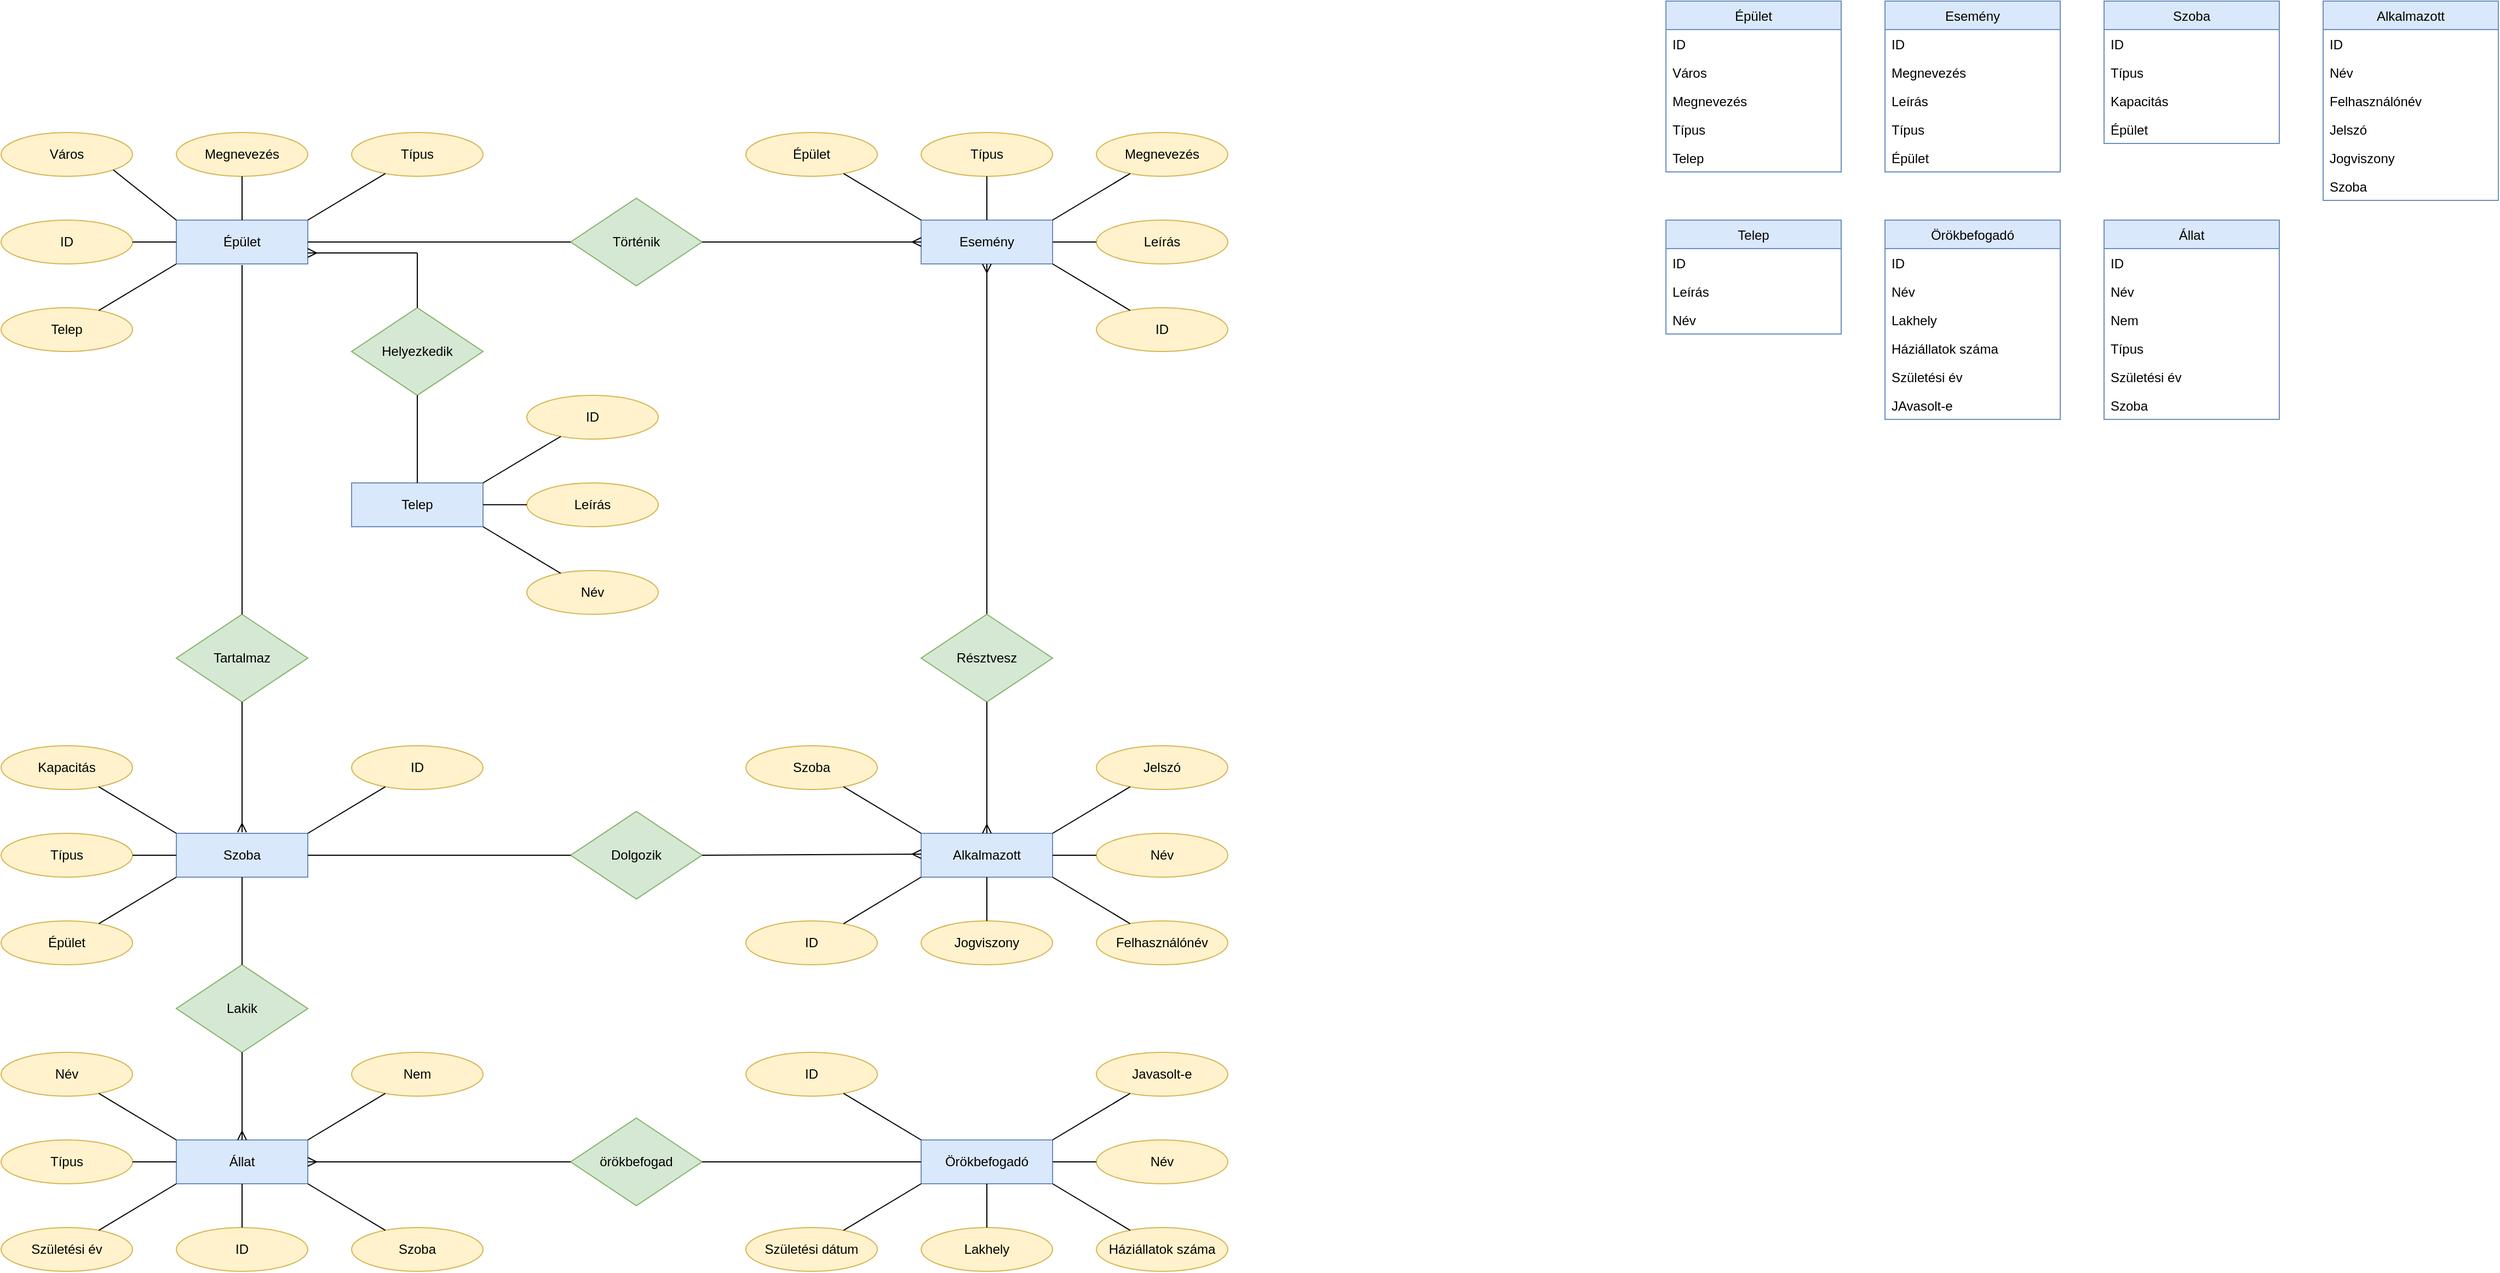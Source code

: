 <mxfile version="14.5.1" type="device"><diagram id="u18SW2AZ_lB3MHqnyf4B" name="1 oldal"><mxGraphModel dx="1671" dy="1011" grid="1" gridSize="10" guides="1" tooltips="1" connect="1" arrows="1" fold="1" page="1" pageScale="1" pageWidth="827" pageHeight="1169" math="0" shadow="0"><root><mxCell id="0"/><mxCell id="1" parent="0"/><mxCell id="mSqwSO7IdRFljXTnR4P8-1" value="Épület" style="rounded=0;whiteSpace=wrap;html=1;fillColor=#dae8fc;strokeColor=#6c8ebf;" parent="1" vertex="1"><mxGeometry x="320" y="280" width="120" height="40" as="geometry"/></mxCell><mxCell id="mSqwSO7IdRFljXTnR4P8-2" value="Szoba" style="rounded=0;whiteSpace=wrap;html=1;fillColor=#dae8fc;strokeColor=#6c8ebf;" parent="1" vertex="1"><mxGeometry x="320" y="840" width="120" height="40" as="geometry"/></mxCell><mxCell id="mSqwSO7IdRFljXTnR4P8-3" value="Állat" style="rounded=0;whiteSpace=wrap;html=1;fillColor=#dae8fc;strokeColor=#6c8ebf;" parent="1" vertex="1"><mxGeometry x="320" y="1120" width="120" height="40" as="geometry"/></mxCell><mxCell id="mSqwSO7IdRFljXTnR4P8-4" value="Alkalmazott" style="rounded=0;whiteSpace=wrap;html=1;fillColor=#dae8fc;strokeColor=#6c8ebf;" parent="1" vertex="1"><mxGeometry x="1000" y="840" width="120" height="40" as="geometry"/></mxCell><mxCell id="mSqwSO7IdRFljXTnR4P8-6" value="Örökbefogadó" style="rounded=0;whiteSpace=wrap;html=1;fillColor=#dae8fc;strokeColor=#6c8ebf;" parent="1" vertex="1"><mxGeometry x="1000" y="1120" width="120" height="40" as="geometry"/></mxCell><mxCell id="mSqwSO7IdRFljXTnR4P8-7" value="Megnevezés" style="ellipse;whiteSpace=wrap;html=1;fillColor=#fff2cc;strokeColor=#d6b656;" parent="1" vertex="1"><mxGeometry x="320" y="200" width="120" height="40" as="geometry"/></mxCell><mxCell id="mSqwSO7IdRFljXTnR4P8-9" value="" style="endArrow=none;html=1;entryX=0.5;entryY=0;entryDx=0;entryDy=0;exitX=0.5;exitY=1;exitDx=0;exitDy=0;" parent="1" source="mSqwSO7IdRFljXTnR4P8-7" target="mSqwSO7IdRFljXTnR4P8-1" edge="1"><mxGeometry width="50" height="50" relative="1" as="geometry"><mxPoint x="390" y="340" as="sourcePoint"/><mxPoint x="440" y="290" as="targetPoint"/></mxGeometry></mxCell><mxCell id="mSqwSO7IdRFljXTnR4P8-10" value="Város" style="ellipse;whiteSpace=wrap;html=1;fillColor=#fff2cc;strokeColor=#d6b656;" parent="1" vertex="1"><mxGeometry x="160" y="200" width="120" height="40" as="geometry"/></mxCell><mxCell id="mSqwSO7IdRFljXTnR4P8-11" value="Típus" style="ellipse;whiteSpace=wrap;html=1;fillColor=#fff2cc;strokeColor=#d6b656;" parent="1" vertex="1"><mxGeometry x="480" y="200" width="120" height="40" as="geometry"/></mxCell><mxCell id="mSqwSO7IdRFljXTnR4P8-13" value="" style="endArrow=none;html=1;exitX=1;exitY=0;exitDx=0;exitDy=0;" parent="1" source="mSqwSO7IdRFljXTnR4P8-1" target="mSqwSO7IdRFljXTnR4P8-11" edge="1"><mxGeometry width="50" height="50" relative="1" as="geometry"><mxPoint x="390" y="250" as="sourcePoint"/><mxPoint x="390" y="290.0" as="targetPoint"/></mxGeometry></mxCell><mxCell id="mSqwSO7IdRFljXTnR4P8-14" value="" style="endArrow=none;html=1;exitX=1;exitY=1;exitDx=0;exitDy=0;entryX=0;entryY=0;entryDx=0;entryDy=0;" parent="1" source="mSqwSO7IdRFljXTnR4P8-10" target="mSqwSO7IdRFljXTnR4P8-1" edge="1"><mxGeometry width="50" height="50" relative="1" as="geometry"><mxPoint x="450" y="290.0" as="sourcePoint"/><mxPoint x="520.604" y="247.435" as="targetPoint"/></mxGeometry></mxCell><mxCell id="mSqwSO7IdRFljXTnR4P8-15" value="Tartalmaz" style="rhombus;whiteSpace=wrap;html=1;fillColor=#d5e8d4;strokeColor=#82b366;" parent="1" vertex="1"><mxGeometry x="320" y="640" width="120" height="80" as="geometry"/></mxCell><mxCell id="mSqwSO7IdRFljXTnR4P8-16" value="Dolgozik" style="rhombus;whiteSpace=wrap;html=1;fillColor=#d5e8d4;strokeColor=#82b366;" parent="1" vertex="1"><mxGeometry x="680" y="820" width="120" height="80" as="geometry"/></mxCell><mxCell id="mSqwSO7IdRFljXTnR4P8-17" value="Lakik" style="rhombus;whiteSpace=wrap;html=1;fillColor=#d5e8d4;strokeColor=#82b366;" parent="1" vertex="1"><mxGeometry x="320" y="960" width="120" height="80" as="geometry"/></mxCell><mxCell id="mSqwSO7IdRFljXTnR4P8-18" value="örökbefogad" style="rhombus;whiteSpace=wrap;html=1;fillColor=#d5e8d4;strokeColor=#82b366;" parent="1" vertex="1"><mxGeometry x="680" y="1100" width="120" height="80" as="geometry"/></mxCell><mxCell id="mSqwSO7IdRFljXTnR4P8-19" value="Kapacitás" style="ellipse;whiteSpace=wrap;html=1;fillColor=#fff2cc;strokeColor=#d6b656;" parent="1" vertex="1"><mxGeometry x="160" y="760" width="120" height="40" as="geometry"/></mxCell><mxCell id="mSqwSO7IdRFljXTnR4P8-20" value="Típus" style="ellipse;whiteSpace=wrap;html=1;fillColor=#fff2cc;strokeColor=#d6b656;" parent="1" vertex="1"><mxGeometry x="160" y="840" width="120" height="40" as="geometry"/></mxCell><mxCell id="mSqwSO7IdRFljXTnR4P8-21" value="Név" style="ellipse;whiteSpace=wrap;html=1;fillColor=#fff2cc;strokeColor=#d6b656;" parent="1" vertex="1"><mxGeometry x="160" y="1040" width="120" height="40" as="geometry"/></mxCell><mxCell id="mSqwSO7IdRFljXTnR4P8-22" value="Típus" style="ellipse;whiteSpace=wrap;html=1;fillColor=#fff2cc;strokeColor=#d6b656;" parent="1" vertex="1"><mxGeometry x="160" y="1120" width="120" height="40" as="geometry"/></mxCell><mxCell id="mSqwSO7IdRFljXTnR4P8-23" value="Születési év" style="ellipse;whiteSpace=wrap;html=1;fillColor=#fff2cc;strokeColor=#d6b656;" parent="1" vertex="1"><mxGeometry x="160" y="1200" width="120" height="40" as="geometry"/></mxCell><mxCell id="mSqwSO7IdRFljXTnR4P8-24" value="Nem" style="ellipse;whiteSpace=wrap;html=1;fillColor=#fff2cc;strokeColor=#d6b656;" parent="1" vertex="1"><mxGeometry x="480" y="1040" width="120" height="40" as="geometry"/></mxCell><mxCell id="mSqwSO7IdRFljXTnR4P8-25" value="ID" style="ellipse;whiteSpace=wrap;html=1;fillColor=#fff2cc;strokeColor=#d6b656;" parent="1" vertex="1"><mxGeometry x="160" y="280" width="120" height="40" as="geometry"/></mxCell><mxCell id="mSqwSO7IdRFljXTnR4P8-26" value="ID" style="ellipse;whiteSpace=wrap;html=1;fillColor=#fff2cc;strokeColor=#d6b656;" parent="1" vertex="1"><mxGeometry x="480" y="760" width="120" height="40" as="geometry"/></mxCell><mxCell id="mSqwSO7IdRFljXTnR4P8-27" value="ID" style="ellipse;whiteSpace=wrap;html=1;fillColor=#fff2cc;strokeColor=#d6b656;" parent="1" vertex="1"><mxGeometry x="320" y="1200" width="120" height="40" as="geometry"/></mxCell><mxCell id="mSqwSO7IdRFljXTnR4P8-28" value="Név" style="ellipse;whiteSpace=wrap;html=1;fillColor=#fff2cc;strokeColor=#d6b656;" parent="1" vertex="1"><mxGeometry x="1160" y="840" width="120" height="40" as="geometry"/></mxCell><mxCell id="mSqwSO7IdRFljXTnR4P8-30" value="Jogviszony" style="ellipse;whiteSpace=wrap;html=1;fillColor=#fff2cc;strokeColor=#d6b656;" parent="1" vertex="1"><mxGeometry x="1000" y="920" width="120" height="40" as="geometry"/></mxCell><mxCell id="mSqwSO7IdRFljXTnR4P8-31" value="Felhasználónév" style="ellipse;whiteSpace=wrap;html=1;fillColor=#fff2cc;strokeColor=#d6b656;" parent="1" vertex="1"><mxGeometry x="1160" y="920" width="120" height="40" as="geometry"/></mxCell><mxCell id="mSqwSO7IdRFljXTnR4P8-32" value="Jelszó" style="ellipse;whiteSpace=wrap;html=1;fillColor=#fff2cc;strokeColor=#d6b656;" parent="1" vertex="1"><mxGeometry x="1160" y="760" width="120" height="40" as="geometry"/></mxCell><mxCell id="mSqwSO7IdRFljXTnR4P8-33" value="Szoba" style="ellipse;whiteSpace=wrap;html=1;fillColor=#fff2cc;strokeColor=#d6b656;" parent="1" vertex="1"><mxGeometry x="840" y="760" width="120" height="40" as="geometry"/></mxCell><mxCell id="mSqwSO7IdRFljXTnR4P8-34" value="ID" style="ellipse;whiteSpace=wrap;html=1;fillColor=#fff2cc;strokeColor=#d6b656;" parent="1" vertex="1"><mxGeometry x="840" y="920" width="120" height="40" as="geometry"/></mxCell><mxCell id="mSqwSO7IdRFljXTnR4P8-35" value="Név" style="ellipse;whiteSpace=wrap;html=1;fillColor=#fff2cc;strokeColor=#d6b656;" parent="1" vertex="1"><mxGeometry x="1160" y="1120" width="120" height="40" as="geometry"/></mxCell><mxCell id="mSqwSO7IdRFljXTnR4P8-36" value="Születési dátum" style="ellipse;whiteSpace=wrap;html=1;fillColor=#fff2cc;strokeColor=#d6b656;" parent="1" vertex="1"><mxGeometry x="840" y="1200" width="120" height="40" as="geometry"/></mxCell><mxCell id="mSqwSO7IdRFljXTnR4P8-37" value="Lakhely" style="ellipse;whiteSpace=wrap;html=1;fillColor=#fff2cc;strokeColor=#d6b656;" parent="1" vertex="1"><mxGeometry x="1000" y="1200" width="120" height="40" as="geometry"/></mxCell><mxCell id="mSqwSO7IdRFljXTnR4P8-38" value="Háziállatok száma" style="ellipse;whiteSpace=wrap;html=1;fillColor=#fff2cc;strokeColor=#d6b656;" parent="1" vertex="1"><mxGeometry x="1160" y="1200" width="120" height="40" as="geometry"/></mxCell><mxCell id="mSqwSO7IdRFljXTnR4P8-39" value="Javasolt-e" style="ellipse;whiteSpace=wrap;html=1;fillColor=#fff2cc;strokeColor=#d6b656;" parent="1" vertex="1"><mxGeometry x="1160" y="1040" width="120" height="40" as="geometry"/></mxCell><mxCell id="mSqwSO7IdRFljXTnR4P8-40" value="Épület" style="ellipse;whiteSpace=wrap;html=1;fillColor=#fff2cc;strokeColor=#d6b656;" parent="1" vertex="1"><mxGeometry x="160" y="920" width="120" height="40" as="geometry"/></mxCell><mxCell id="mSqwSO7IdRFljXTnR4P8-41" value="Szoba" style="ellipse;whiteSpace=wrap;html=1;fillColor=#fff2cc;strokeColor=#d6b656;" parent="1" vertex="1"><mxGeometry x="480" y="1200" width="120" height="40" as="geometry"/></mxCell><mxCell id="mSqwSO7IdRFljXTnR4P8-42" value="Esemény" style="rounded=0;whiteSpace=wrap;html=1;fillColor=#dae8fc;strokeColor=#6c8ebf;" parent="1" vertex="1"><mxGeometry x="1000" y="280" width="120" height="40" as="geometry"/></mxCell><mxCell id="mSqwSO7IdRFljXTnR4P8-43" value="Típus" style="ellipse;whiteSpace=wrap;html=1;fillColor=#fff2cc;strokeColor=#d6b656;" parent="1" vertex="1"><mxGeometry x="1000" y="200" width="120" height="40" as="geometry"/></mxCell><mxCell id="mSqwSO7IdRFljXTnR4P8-44" value="Megnevezés" style="ellipse;whiteSpace=wrap;html=1;fillColor=#fff2cc;strokeColor=#d6b656;" parent="1" vertex="1"><mxGeometry x="1160" y="200" width="120" height="40" as="geometry"/></mxCell><mxCell id="mSqwSO7IdRFljXTnR4P8-45" value="Leírás" style="ellipse;whiteSpace=wrap;html=1;fillColor=#fff2cc;strokeColor=#d6b656;" parent="1" vertex="1"><mxGeometry x="1160" y="280" width="120" height="40" as="geometry"/></mxCell><mxCell id="mSqwSO7IdRFljXTnR4P8-46" value="ID" style="ellipse;whiteSpace=wrap;html=1;fillColor=#fff2cc;strokeColor=#d6b656;" parent="1" vertex="1"><mxGeometry x="1160" y="360" width="120" height="40" as="geometry"/></mxCell><mxCell id="mSqwSO7IdRFljXTnR4P8-47" value="Épület" style="ellipse;whiteSpace=wrap;html=1;fillColor=#fff2cc;strokeColor=#d6b656;" parent="1" vertex="1"><mxGeometry x="840" y="200" width="120" height="40" as="geometry"/></mxCell><mxCell id="mSqwSO7IdRFljXTnR4P8-48" value="Történik" style="rhombus;whiteSpace=wrap;html=1;fillColor=#d5e8d4;strokeColor=#82b366;" parent="1" vertex="1"><mxGeometry x="680" y="260" width="120" height="80" as="geometry"/></mxCell><mxCell id="mSqwSO7IdRFljXTnR4P8-49" value="" style="endArrow=none;html=1;entryX=0;entryY=0.5;entryDx=0;entryDy=0;" parent="1" source="mSqwSO7IdRFljXTnR4P8-25" target="mSqwSO7IdRFljXTnR4P8-1" edge="1"><mxGeometry width="50" height="50" relative="1" as="geometry"><mxPoint x="280" y="300" as="sourcePoint"/><mxPoint x="350" y="370" as="targetPoint"/></mxGeometry></mxCell><mxCell id="mSqwSO7IdRFljXTnR4P8-51" value="" style="endArrow=none;html=1;exitX=0;exitY=0;exitDx=0;exitDy=0;" parent="1" source="mSqwSO7IdRFljXTnR4P8-2" target="mSqwSO7IdRFljXTnR4P8-19" edge="1"><mxGeometry width="50" height="50" relative="1" as="geometry"><mxPoint x="300" y="520.0" as="sourcePoint"/><mxPoint x="340" y="520.0" as="targetPoint"/></mxGeometry></mxCell><mxCell id="mSqwSO7IdRFljXTnR4P8-52" value="" style="endArrow=none;html=1;" parent="1" source="mSqwSO7IdRFljXTnR4P8-2" target="mSqwSO7IdRFljXTnR4P8-20" edge="1"><mxGeometry width="50" height="50" relative="1" as="geometry"><mxPoint x="330" y="850" as="sourcePoint"/><mxPoint x="259.139" y="807.483" as="targetPoint"/></mxGeometry></mxCell><mxCell id="mSqwSO7IdRFljXTnR4P8-53" value="" style="endArrow=none;html=1;exitX=0;exitY=1;exitDx=0;exitDy=0;" parent="1" source="mSqwSO7IdRFljXTnR4P8-2" target="mSqwSO7IdRFljXTnR4P8-40" edge="1"><mxGeometry width="50" height="50" relative="1" as="geometry"><mxPoint x="330" y="870" as="sourcePoint"/><mxPoint x="290" y="870" as="targetPoint"/></mxGeometry></mxCell><mxCell id="mSqwSO7IdRFljXTnR4P8-54" value="" style="endArrow=none;html=1;entryX=1;entryY=0;entryDx=0;entryDy=0;" parent="1" source="mSqwSO7IdRFljXTnR4P8-26" target="mSqwSO7IdRFljXTnR4P8-2" edge="1"><mxGeometry width="50" height="50" relative="1" as="geometry"><mxPoint x="340" y="880" as="sourcePoint"/><mxPoint x="300" y="880" as="targetPoint"/></mxGeometry></mxCell><mxCell id="mSqwSO7IdRFljXTnR4P8-55" value="" style="endArrow=none;html=1;exitX=0;exitY=0;exitDx=0;exitDy=0;" parent="1" source="mSqwSO7IdRFljXTnR4P8-3" target="mSqwSO7IdRFljXTnR4P8-21" edge="1"><mxGeometry width="50" height="50" relative="1" as="geometry"><mxPoint x="350" y="890" as="sourcePoint"/><mxPoint x="310" y="890" as="targetPoint"/></mxGeometry></mxCell><mxCell id="mSqwSO7IdRFljXTnR4P8-56" value="" style="endArrow=none;html=1;exitX=1;exitY=0;exitDx=0;exitDy=0;" parent="1" source="mSqwSO7IdRFljXTnR4P8-3" target="mSqwSO7IdRFljXTnR4P8-24" edge="1"><mxGeometry width="50" height="50" relative="1" as="geometry"><mxPoint x="330" y="1130" as="sourcePoint"/><mxPoint x="259.139" y="1087.483" as="targetPoint"/></mxGeometry></mxCell><mxCell id="mSqwSO7IdRFljXTnR4P8-57" value="" style="endArrow=none;html=1;exitX=1;exitY=1;exitDx=0;exitDy=0;" parent="1" source="mSqwSO7IdRFljXTnR4P8-3" target="mSqwSO7IdRFljXTnR4P8-41" edge="1"><mxGeometry width="50" height="50" relative="1" as="geometry"><mxPoint x="450" y="1130" as="sourcePoint"/><mxPoint x="520.861" y="1087.483" as="targetPoint"/></mxGeometry></mxCell><mxCell id="mSqwSO7IdRFljXTnR4P8-58" value="" style="endArrow=none;html=1;exitX=0.5;exitY=1;exitDx=0;exitDy=0;entryX=0.5;entryY=0;entryDx=0;entryDy=0;" parent="1" source="mSqwSO7IdRFljXTnR4P8-3" target="mSqwSO7IdRFljXTnR4P8-27" edge="1"><mxGeometry width="50" height="50" relative="1" as="geometry"><mxPoint x="450" y="1170" as="sourcePoint"/><mxPoint x="520.861" y="1212.517" as="targetPoint"/></mxGeometry></mxCell><mxCell id="mSqwSO7IdRFljXTnR4P8-59" value="" style="endArrow=none;html=1;exitX=0;exitY=1;exitDx=0;exitDy=0;" parent="1" source="mSqwSO7IdRFljXTnR4P8-3" target="mSqwSO7IdRFljXTnR4P8-23" edge="1"><mxGeometry width="50" height="50" relative="1" as="geometry"><mxPoint x="390" y="1170" as="sourcePoint"/><mxPoint x="390" y="1210" as="targetPoint"/></mxGeometry></mxCell><mxCell id="mSqwSO7IdRFljXTnR4P8-60" value="" style="endArrow=none;html=1;exitX=0;exitY=0.5;exitDx=0;exitDy=0;entryX=1;entryY=0.5;entryDx=0;entryDy=0;" parent="1" source="mSqwSO7IdRFljXTnR4P8-3" target="mSqwSO7IdRFljXTnR4P8-22" edge="1"><mxGeometry width="50" height="50" relative="1" as="geometry"><mxPoint x="330" y="1170" as="sourcePoint"/><mxPoint x="259.139" y="1212.517" as="targetPoint"/></mxGeometry></mxCell><mxCell id="mSqwSO7IdRFljXTnR4P8-61" value="" style="endArrow=none;html=1;entryX=0;entryY=1;entryDx=0;entryDy=0;" parent="1" source="mSqwSO7IdRFljXTnR4P8-36" target="mSqwSO7IdRFljXTnR4P8-6" edge="1"><mxGeometry width="50" height="50" relative="1" as="geometry"><mxPoint x="450" y="1170" as="sourcePoint"/><mxPoint x="520.861" y="1212.517" as="targetPoint"/></mxGeometry></mxCell><mxCell id="mSqwSO7IdRFljXTnR4P8-62" value="" style="endArrow=none;html=1;entryX=0.5;entryY=1;entryDx=0;entryDy=0;" parent="1" source="mSqwSO7IdRFljXTnR4P8-37" target="mSqwSO7IdRFljXTnR4P8-6" edge="1"><mxGeometry width="50" height="50" relative="1" as="geometry"><mxPoint x="939.139" y="1212.517" as="sourcePoint"/><mxPoint x="1010" y="1170" as="targetPoint"/></mxGeometry></mxCell><mxCell id="mSqwSO7IdRFljXTnR4P8-63" value="" style="endArrow=none;html=1;entryX=1;entryY=1;entryDx=0;entryDy=0;" parent="1" source="mSqwSO7IdRFljXTnR4P8-38" target="mSqwSO7IdRFljXTnR4P8-6" edge="1"><mxGeometry width="50" height="50" relative="1" as="geometry"><mxPoint x="949.139" y="1222.517" as="sourcePoint"/><mxPoint x="1020" y="1180" as="targetPoint"/></mxGeometry></mxCell><mxCell id="mSqwSO7IdRFljXTnR4P8-64" value="" style="endArrow=none;html=1;entryX=1;entryY=0.5;entryDx=0;entryDy=0;exitX=0;exitY=0.5;exitDx=0;exitDy=0;" parent="1" source="mSqwSO7IdRFljXTnR4P8-35" target="mSqwSO7IdRFljXTnR4P8-6" edge="1"><mxGeometry width="50" height="50" relative="1" as="geometry"><mxPoint x="1200.861" y="1212.517" as="sourcePoint"/><mxPoint x="1130" y="1170" as="targetPoint"/></mxGeometry></mxCell><mxCell id="mSqwSO7IdRFljXTnR4P8-65" value="" style="endArrow=none;html=1;entryX=1;entryY=0;entryDx=0;entryDy=0;" parent="1" source="mSqwSO7IdRFljXTnR4P8-39" target="mSqwSO7IdRFljXTnR4P8-6" edge="1"><mxGeometry width="50" height="50" relative="1" as="geometry"><mxPoint x="1170" y="1150" as="sourcePoint"/><mxPoint x="1130" y="1150" as="targetPoint"/></mxGeometry></mxCell><mxCell id="mSqwSO7IdRFljXTnR4P8-67" value="" style="endArrow=none;html=1;exitX=0.5;exitY=1;exitDx=0;exitDy=0;entryX=0.5;entryY=0;entryDx=0;entryDy=0;" parent="1" source="mSqwSO7IdRFljXTnR4P8-4" target="mSqwSO7IdRFljXTnR4P8-30" edge="1"><mxGeometry width="50" height="50" relative="1" as="geometry"><mxPoint x="1013.84" y="893.28" as="sourcePoint"/><mxPoint x="941.224" y="932.922" as="targetPoint"/></mxGeometry></mxCell><mxCell id="mSqwSO7IdRFljXTnR4P8-68" value="" style="endArrow=none;html=1;exitX=1;exitY=1;exitDx=0;exitDy=0;" parent="1" source="mSqwSO7IdRFljXTnR4P8-4" target="mSqwSO7IdRFljXTnR4P8-31" edge="1"><mxGeometry width="50" height="50" relative="1" as="geometry"><mxPoint x="1070" y="890" as="sourcePoint"/><mxPoint x="1070" y="930" as="targetPoint"/></mxGeometry></mxCell><mxCell id="mSqwSO7IdRFljXTnR4P8-69" value="" style="endArrow=none;html=1;exitX=1;exitY=0.5;exitDx=0;exitDy=0;" parent="1" source="mSqwSO7IdRFljXTnR4P8-4" target="mSqwSO7IdRFljXTnR4P8-28" edge="1"><mxGeometry width="50" height="50" relative="1" as="geometry"><mxPoint x="1130" y="890" as="sourcePoint"/><mxPoint x="1200.861" y="932.517" as="targetPoint"/></mxGeometry></mxCell><mxCell id="mSqwSO7IdRFljXTnR4P8-70" value="" style="endArrow=none;html=1;exitX=1;exitY=0;exitDx=0;exitDy=0;" parent="1" source="mSqwSO7IdRFljXTnR4P8-4" target="mSqwSO7IdRFljXTnR4P8-32" edge="1"><mxGeometry width="50" height="50" relative="1" as="geometry"><mxPoint x="1130" y="870" as="sourcePoint"/><mxPoint x="1170" y="870" as="targetPoint"/></mxGeometry></mxCell><mxCell id="mSqwSO7IdRFljXTnR4P8-71" value="" style="endArrow=none;html=1;exitX=0;exitY=1;exitDx=0;exitDy=0;" parent="1" source="mSqwSO7IdRFljXTnR4P8-4" target="mSqwSO7IdRFljXTnR4P8-34" edge="1"><mxGeometry width="50" height="50" relative="1" as="geometry"><mxPoint x="1130" y="850" as="sourcePoint"/><mxPoint x="1200.861" y="807.483" as="targetPoint"/></mxGeometry></mxCell><mxCell id="mSqwSO7IdRFljXTnR4P8-72" value="" style="endArrow=none;html=1;exitX=0;exitY=0;exitDx=0;exitDy=0;" parent="1" source="mSqwSO7IdRFljXTnR4P8-4" target="mSqwSO7IdRFljXTnR4P8-33" edge="1"><mxGeometry width="50" height="50" relative="1" as="geometry"><mxPoint x="1070" y="850" as="sourcePoint"/><mxPoint x="1070" y="810" as="targetPoint"/></mxGeometry></mxCell><mxCell id="mSqwSO7IdRFljXTnR4P8-73" value="" style="endArrow=none;html=1;entryX=1;entryY=1;entryDx=0;entryDy=0;" parent="1" source="mSqwSO7IdRFljXTnR4P8-46" target="mSqwSO7IdRFljXTnR4P8-42" edge="1"><mxGeometry width="50" height="50" relative="1" as="geometry"><mxPoint x="1080" y="660" as="sourcePoint"/><mxPoint x="1080" y="620" as="targetPoint"/></mxGeometry></mxCell><mxCell id="mSqwSO7IdRFljXTnR4P8-74" value="" style="endArrow=none;html=1;entryX=1;entryY=0.5;entryDx=0;entryDy=0;exitX=0;exitY=0.5;exitDx=0;exitDy=0;" parent="1" source="mSqwSO7IdRFljXTnR4P8-45" target="mSqwSO7IdRFljXTnR4P8-42" edge="1"><mxGeometry width="50" height="50" relative="1" as="geometry"><mxPoint x="1200.861" y="372.517" as="sourcePoint"/><mxPoint x="1130" y="330" as="targetPoint"/></mxGeometry></mxCell><mxCell id="mSqwSO7IdRFljXTnR4P8-75" value="" style="endArrow=none;html=1;entryX=1;entryY=0;entryDx=0;entryDy=0;" parent="1" source="mSqwSO7IdRFljXTnR4P8-44" target="mSqwSO7IdRFljXTnR4P8-42" edge="1"><mxGeometry width="50" height="50" relative="1" as="geometry"><mxPoint x="1170" y="310" as="sourcePoint"/><mxPoint x="1130" y="310" as="targetPoint"/></mxGeometry></mxCell><mxCell id="mSqwSO7IdRFljXTnR4P8-76" value="" style="endArrow=none;html=1;entryX=0.5;entryY=0;entryDx=0;entryDy=0;exitX=0.5;exitY=1;exitDx=0;exitDy=0;" parent="1" source="mSqwSO7IdRFljXTnR4P8-43" target="mSqwSO7IdRFljXTnR4P8-42" edge="1"><mxGeometry width="50" height="50" relative="1" as="geometry"><mxPoint x="1200.861" y="247.483" as="sourcePoint"/><mxPoint x="1130" y="290" as="targetPoint"/></mxGeometry></mxCell><mxCell id="mSqwSO7IdRFljXTnR4P8-77" value="" style="endArrow=none;html=1;entryX=0;entryY=0;entryDx=0;entryDy=0;" parent="1" source="mSqwSO7IdRFljXTnR4P8-47" target="mSqwSO7IdRFljXTnR4P8-42" edge="1"><mxGeometry width="50" height="50" relative="1" as="geometry"><mxPoint x="1070" y="250" as="sourcePoint"/><mxPoint x="1070" y="290" as="targetPoint"/></mxGeometry></mxCell><mxCell id="mSqwSO7IdRFljXTnR4P8-78" value="" style="endArrow=none;html=1;startArrow=ERmany;startFill=0;exitX=0.5;exitY=1;exitDx=0;exitDy=0;entryX=0.5;entryY=0;entryDx=0;entryDy=0;" parent="1" source="mSqwSO7IdRFljXTnR4P8-42" target="mSqwSO7IdRFljXTnR4P8-79" edge="1"><mxGeometry width="50" height="50" relative="1" as="geometry"><mxPoint x="960" y="420" as="sourcePoint"/><mxPoint x="1010" y="370" as="targetPoint"/></mxGeometry></mxCell><mxCell id="mSqwSO7IdRFljXTnR4P8-79" value="Résztvesz" style="rhombus;whiteSpace=wrap;html=1;fillColor=#d5e8d4;strokeColor=#82b366;" parent="1" vertex="1"><mxGeometry x="1000" y="640" width="120" height="80" as="geometry"/></mxCell><mxCell id="mSqwSO7IdRFljXTnR4P8-80" value="" style="endArrow=none;html=1;startArrow=ERmany;startFill=0;exitX=0.5;exitY=0;exitDx=0;exitDy=0;entryX=0.5;entryY=1;entryDx=0;entryDy=0;" parent="1" source="mSqwSO7IdRFljXTnR4P8-4" target="mSqwSO7IdRFljXTnR4P8-79" edge="1"><mxGeometry width="50" height="50" relative="1" as="geometry"><mxPoint x="1070" y="530" as="sourcePoint"/><mxPoint x="1070" y="650" as="targetPoint"/></mxGeometry></mxCell><mxCell id="mSqwSO7IdRFljXTnR4P8-83" value="" style="endArrow=none;html=1;startArrow=ERmany;startFill=0;exitX=0;exitY=0.5;exitDx=0;exitDy=0;entryX=1;entryY=0.5;entryDx=0;entryDy=0;" parent="1" source="mSqwSO7IdRFljXTnR4P8-42" target="mSqwSO7IdRFljXTnR4P8-48" edge="1"><mxGeometry width="50" height="50" relative="1" as="geometry"><mxPoint x="570" y="320" as="sourcePoint"/><mxPoint x="760" y="300" as="targetPoint"/></mxGeometry></mxCell><mxCell id="mSqwSO7IdRFljXTnR4P8-85" value="" style="endArrow=none;html=1;entryX=0;entryY=0.5;entryDx=0;entryDy=0;exitX=1;exitY=0.5;exitDx=0;exitDy=0;" parent="1" source="mSqwSO7IdRFljXTnR4P8-1" target="mSqwSO7IdRFljXTnR4P8-48" edge="1"><mxGeometry width="50" height="50" relative="1" as="geometry"><mxPoint x="939.139" y="247.483" as="sourcePoint"/><mxPoint x="1010" y="290" as="targetPoint"/></mxGeometry></mxCell><mxCell id="mSqwSO7IdRFljXTnR4P8-87" value="" style="endArrow=none;html=1;entryX=0.5;entryY=0;entryDx=0;entryDy=0;" parent="1" target="mSqwSO7IdRFljXTnR4P8-15" edge="1"><mxGeometry width="50" height="50" relative="1" as="geometry"><mxPoint x="380" y="321" as="sourcePoint"/><mxPoint x="650" y="310" as="targetPoint"/></mxGeometry></mxCell><mxCell id="mSqwSO7IdRFljXTnR4P8-89" value="" style="endArrow=none;html=1;startArrow=ERmany;startFill=0;entryX=0.5;entryY=1;entryDx=0;entryDy=0;" parent="1" target="mSqwSO7IdRFljXTnR4P8-15" edge="1"><mxGeometry width="50" height="50" relative="1" as="geometry"><mxPoint x="380" y="839" as="sourcePoint"/><mxPoint x="770" y="510" as="targetPoint"/></mxGeometry></mxCell><mxCell id="mSqwSO7IdRFljXTnR4P8-91" value="" style="endArrow=none;html=1;entryX=0.5;entryY=0;entryDx=0;entryDy=0;exitX=0.5;exitY=1;exitDx=0;exitDy=0;" parent="1" source="mSqwSO7IdRFljXTnR4P8-2" target="mSqwSO7IdRFljXTnR4P8-17" edge="1"><mxGeometry width="50" height="50" relative="1" as="geometry"><mxPoint x="400" y="890" as="sourcePoint"/><mxPoint x="400" y="1009" as="targetPoint"/></mxGeometry></mxCell><mxCell id="mSqwSO7IdRFljXTnR4P8-93" value="" style="endArrow=none;html=1;startArrow=ERmany;startFill=0;entryX=0.5;entryY=1;entryDx=0;entryDy=0;exitX=0.5;exitY=0;exitDx=0;exitDy=0;" parent="1" source="mSqwSO7IdRFljXTnR4P8-3" target="mSqwSO7IdRFljXTnR4P8-17" edge="1"><mxGeometry width="50" height="50" relative="1" as="geometry"><mxPoint x="413" y="1109" as="sourcePoint"/><mxPoint x="413" y="990" as="targetPoint"/></mxGeometry></mxCell><mxCell id="mSqwSO7IdRFljXTnR4P8-95" value="" style="endArrow=none;html=1;entryX=0;entryY=0.5;entryDx=0;entryDy=0;exitX=1;exitY=0.5;exitDx=0;exitDy=0;" parent="1" source="mSqwSO7IdRFljXTnR4P8-2" target="mSqwSO7IdRFljXTnR4P8-16" edge="1"><mxGeometry width="50" height="50" relative="1" as="geometry"><mxPoint x="500" y="870" as="sourcePoint"/><mxPoint x="500" y="950" as="targetPoint"/></mxGeometry></mxCell><mxCell id="mSqwSO7IdRFljXTnR4P8-97" value="" style="endArrow=none;html=1;startArrow=ERmany;startFill=0;entryX=1;entryY=0.5;entryDx=0;entryDy=0;" parent="1" target="mSqwSO7IdRFljXTnR4P8-16" edge="1"><mxGeometry width="50" height="50" relative="1" as="geometry"><mxPoint x="1000" y="859" as="sourcePoint"/><mxPoint x="820" y="859" as="targetPoint"/></mxGeometry></mxCell><mxCell id="mSqwSO7IdRFljXTnR4P8-99" value="" style="endArrow=none;html=1;startArrow=ERmany;startFill=0;entryX=0;entryY=0.5;entryDx=0;entryDy=0;exitX=1;exitY=0.5;exitDx=0;exitDy=0;" parent="1" source="mSqwSO7IdRFljXTnR4P8-3" target="mSqwSO7IdRFljXTnR4P8-18" edge="1"><mxGeometry width="50" height="50" relative="1" as="geometry"><mxPoint x="947" y="1059.5" as="sourcePoint"/><mxPoint x="747" y="1060.5" as="targetPoint"/></mxGeometry></mxCell><mxCell id="mSqwSO7IdRFljXTnR4P8-101" value="" style="endArrow=none;html=1;exitX=1;exitY=0.5;exitDx=0;exitDy=0;entryX=0;entryY=0.5;entryDx=0;entryDy=0;" parent="1" source="mSqwSO7IdRFljXTnR4P8-18" target="mSqwSO7IdRFljXTnR4P8-6" edge="1"><mxGeometry width="50" height="50" relative="1" as="geometry"><mxPoint x="790" y="1079" as="sourcePoint"/><mxPoint x="450" y="1140" as="targetPoint"/></mxGeometry></mxCell><mxCell id="onhBjbuUbGaA4qUDEB0M-1" value="Épület" style="swimlane;fontStyle=0;childLayout=stackLayout;horizontal=1;startSize=26;horizontalStack=0;resizeParent=1;resizeParentMax=0;resizeLast=0;collapsible=1;marginBottom=0;fillColor=#dae8fc;strokeColor=#6c8ebf;" vertex="1" parent="1"><mxGeometry x="1680" y="80" width="160" height="156" as="geometry"/></mxCell><mxCell id="onhBjbuUbGaA4qUDEB0M-2" value="ID" style="text;strokeColor=none;fillColor=none;align=left;verticalAlign=top;spacingLeft=4;spacingRight=4;overflow=hidden;rotatable=0;points=[[0,0.5],[1,0.5]];portConstraint=eastwest;" vertex="1" parent="onhBjbuUbGaA4qUDEB0M-1"><mxGeometry y="26" width="160" height="26" as="geometry"/></mxCell><mxCell id="onhBjbuUbGaA4qUDEB0M-3" value="Város" style="text;strokeColor=none;fillColor=none;align=left;verticalAlign=top;spacingLeft=4;spacingRight=4;overflow=hidden;rotatable=0;points=[[0,0.5],[1,0.5]];portConstraint=eastwest;" vertex="1" parent="onhBjbuUbGaA4qUDEB0M-1"><mxGeometry y="52" width="160" height="26" as="geometry"/></mxCell><mxCell id="onhBjbuUbGaA4qUDEB0M-4" value="Megnevezés" style="text;strokeColor=none;fillColor=none;align=left;verticalAlign=top;spacingLeft=4;spacingRight=4;overflow=hidden;rotatable=0;points=[[0,0.5],[1,0.5]];portConstraint=eastwest;" vertex="1" parent="onhBjbuUbGaA4qUDEB0M-1"><mxGeometry y="78" width="160" height="26" as="geometry"/></mxCell><mxCell id="onhBjbuUbGaA4qUDEB0M-26" value="Típus" style="text;strokeColor=none;fillColor=none;align=left;verticalAlign=top;spacingLeft=4;spacingRight=4;overflow=hidden;rotatable=0;points=[[0,0.5],[1,0.5]];portConstraint=eastwest;" vertex="1" parent="onhBjbuUbGaA4qUDEB0M-1"><mxGeometry y="104" width="160" height="26" as="geometry"/></mxCell><mxCell id="onhBjbuUbGaA4qUDEB0M-98" value="Telep" style="text;strokeColor=none;fillColor=none;align=left;verticalAlign=top;spacingLeft=4;spacingRight=4;overflow=hidden;rotatable=0;points=[[0,0.5],[1,0.5]];portConstraint=eastwest;" vertex="1" parent="onhBjbuUbGaA4qUDEB0M-1"><mxGeometry y="130" width="160" height="26" as="geometry"/></mxCell><mxCell id="onhBjbuUbGaA4qUDEB0M-5" value="Esemény" style="swimlane;fontStyle=0;childLayout=stackLayout;horizontal=1;startSize=26;horizontalStack=0;resizeParent=1;resizeParentMax=0;resizeLast=0;collapsible=1;marginBottom=0;fillColor=#dae8fc;strokeColor=#6c8ebf;" vertex="1" parent="1"><mxGeometry x="1880" y="80" width="160" height="156" as="geometry"/></mxCell><mxCell id="onhBjbuUbGaA4qUDEB0M-6" value="ID" style="text;strokeColor=none;fillColor=none;align=left;verticalAlign=top;spacingLeft=4;spacingRight=4;overflow=hidden;rotatable=0;points=[[0,0.5],[1,0.5]];portConstraint=eastwest;" vertex="1" parent="onhBjbuUbGaA4qUDEB0M-5"><mxGeometry y="26" width="160" height="26" as="geometry"/></mxCell><mxCell id="onhBjbuUbGaA4qUDEB0M-7" value="Megnevezés" style="text;strokeColor=none;fillColor=none;align=left;verticalAlign=top;spacingLeft=4;spacingRight=4;overflow=hidden;rotatable=0;points=[[0,0.5],[1,0.5]];portConstraint=eastwest;" vertex="1" parent="onhBjbuUbGaA4qUDEB0M-5"><mxGeometry y="52" width="160" height="26" as="geometry"/></mxCell><mxCell id="onhBjbuUbGaA4qUDEB0M-8" value="Leírás" style="text;strokeColor=none;fillColor=none;align=left;verticalAlign=top;spacingLeft=4;spacingRight=4;overflow=hidden;rotatable=0;points=[[0,0.5],[1,0.5]];portConstraint=eastwest;" vertex="1" parent="onhBjbuUbGaA4qUDEB0M-5"><mxGeometry y="78" width="160" height="26" as="geometry"/></mxCell><mxCell id="onhBjbuUbGaA4qUDEB0M-25" value="Típus" style="text;strokeColor=none;fillColor=none;align=left;verticalAlign=top;spacingLeft=4;spacingRight=4;overflow=hidden;rotatable=0;points=[[0,0.5],[1,0.5]];portConstraint=eastwest;" vertex="1" parent="onhBjbuUbGaA4qUDEB0M-5"><mxGeometry y="104" width="160" height="26" as="geometry"/></mxCell><mxCell id="onhBjbuUbGaA4qUDEB0M-27" value="Épület" style="text;strokeColor=none;fillColor=none;align=left;verticalAlign=top;spacingLeft=4;spacingRight=4;overflow=hidden;rotatable=0;points=[[0,0.5],[1,0.5]];portConstraint=eastwest;" vertex="1" parent="onhBjbuUbGaA4qUDEB0M-5"><mxGeometry y="130" width="160" height="26" as="geometry"/></mxCell><mxCell id="onhBjbuUbGaA4qUDEB0M-9" value="Szoba" style="swimlane;fontStyle=0;childLayout=stackLayout;horizontal=1;startSize=26;horizontalStack=0;resizeParent=1;resizeParentMax=0;resizeLast=0;collapsible=1;marginBottom=0;fillColor=#dae8fc;strokeColor=#6c8ebf;" vertex="1" parent="1"><mxGeometry x="2080" y="80" width="160" height="130" as="geometry"/></mxCell><mxCell id="onhBjbuUbGaA4qUDEB0M-10" value="ID" style="text;strokeColor=none;fillColor=none;align=left;verticalAlign=top;spacingLeft=4;spacingRight=4;overflow=hidden;rotatable=0;points=[[0,0.5],[1,0.5]];portConstraint=eastwest;" vertex="1" parent="onhBjbuUbGaA4qUDEB0M-9"><mxGeometry y="26" width="160" height="26" as="geometry"/></mxCell><mxCell id="onhBjbuUbGaA4qUDEB0M-11" value="Típus" style="text;strokeColor=none;fillColor=none;align=left;verticalAlign=top;spacingLeft=4;spacingRight=4;overflow=hidden;rotatable=0;points=[[0,0.5],[1,0.5]];portConstraint=eastwest;" vertex="1" parent="onhBjbuUbGaA4qUDEB0M-9"><mxGeometry y="52" width="160" height="26" as="geometry"/></mxCell><mxCell id="onhBjbuUbGaA4qUDEB0M-12" value="Kapacitás" style="text;strokeColor=none;fillColor=none;align=left;verticalAlign=top;spacingLeft=4;spacingRight=4;overflow=hidden;rotatable=0;points=[[0,0.5],[1,0.5]];portConstraint=eastwest;" vertex="1" parent="onhBjbuUbGaA4qUDEB0M-9"><mxGeometry y="78" width="160" height="26" as="geometry"/></mxCell><mxCell id="onhBjbuUbGaA4qUDEB0M-28" value="Épület" style="text;strokeColor=none;fillColor=none;align=left;verticalAlign=top;spacingLeft=4;spacingRight=4;overflow=hidden;rotatable=0;points=[[0,0.5],[1,0.5]];portConstraint=eastwest;" vertex="1" parent="onhBjbuUbGaA4qUDEB0M-9"><mxGeometry y="104" width="160" height="26" as="geometry"/></mxCell><mxCell id="onhBjbuUbGaA4qUDEB0M-13" value="Alkalmazott" style="swimlane;fontStyle=0;childLayout=stackLayout;horizontal=1;startSize=26;horizontalStack=0;resizeParent=1;resizeParentMax=0;resizeLast=0;collapsible=1;marginBottom=0;fillColor=#dae8fc;strokeColor=#6c8ebf;" vertex="1" parent="1"><mxGeometry x="2280" y="80" width="160" height="182" as="geometry"/></mxCell><mxCell id="onhBjbuUbGaA4qUDEB0M-14" value="ID" style="text;strokeColor=none;fillColor=none;align=left;verticalAlign=top;spacingLeft=4;spacingRight=4;overflow=hidden;rotatable=0;points=[[0,0.5],[1,0.5]];portConstraint=eastwest;" vertex="1" parent="onhBjbuUbGaA4qUDEB0M-13"><mxGeometry y="26" width="160" height="26" as="geometry"/></mxCell><mxCell id="onhBjbuUbGaA4qUDEB0M-15" value="Név" style="text;strokeColor=none;fillColor=none;align=left;verticalAlign=top;spacingLeft=4;spacingRight=4;overflow=hidden;rotatable=0;points=[[0,0.5],[1,0.5]];portConstraint=eastwest;" vertex="1" parent="onhBjbuUbGaA4qUDEB0M-13"><mxGeometry y="52" width="160" height="26" as="geometry"/></mxCell><mxCell id="onhBjbuUbGaA4qUDEB0M-16" value="Felhasználónév" style="text;strokeColor=none;fillColor=none;align=left;verticalAlign=top;spacingLeft=4;spacingRight=4;overflow=hidden;rotatable=0;points=[[0,0.5],[1,0.5]];portConstraint=eastwest;" vertex="1" parent="onhBjbuUbGaA4qUDEB0M-13"><mxGeometry y="78" width="160" height="26" as="geometry"/></mxCell><mxCell id="onhBjbuUbGaA4qUDEB0M-29" value="Jelszó" style="text;strokeColor=none;fillColor=none;align=left;verticalAlign=top;spacingLeft=4;spacingRight=4;overflow=hidden;rotatable=0;points=[[0,0.5],[1,0.5]];portConstraint=eastwest;" vertex="1" parent="onhBjbuUbGaA4qUDEB0M-13"><mxGeometry y="104" width="160" height="26" as="geometry"/></mxCell><mxCell id="onhBjbuUbGaA4qUDEB0M-30" value="Jogviszony" style="text;strokeColor=none;fillColor=none;align=left;verticalAlign=top;spacingLeft=4;spacingRight=4;overflow=hidden;rotatable=0;points=[[0,0.5],[1,0.5]];portConstraint=eastwest;" vertex="1" parent="onhBjbuUbGaA4qUDEB0M-13"><mxGeometry y="130" width="160" height="26" as="geometry"/></mxCell><mxCell id="onhBjbuUbGaA4qUDEB0M-31" value="Szoba" style="text;strokeColor=none;fillColor=none;align=left;verticalAlign=top;spacingLeft=4;spacingRight=4;overflow=hidden;rotatable=0;points=[[0,0.5],[1,0.5]];portConstraint=eastwest;" vertex="1" parent="onhBjbuUbGaA4qUDEB0M-13"><mxGeometry y="156" width="160" height="26" as="geometry"/></mxCell><mxCell id="onhBjbuUbGaA4qUDEB0M-17" value="Állat" style="swimlane;fontStyle=0;childLayout=stackLayout;horizontal=1;startSize=26;horizontalStack=0;resizeParent=1;resizeParentMax=0;resizeLast=0;collapsible=1;marginBottom=0;fillColor=#dae8fc;strokeColor=#6c8ebf;" vertex="1" parent="1"><mxGeometry x="2080" y="280" width="160" height="182" as="geometry"/></mxCell><mxCell id="onhBjbuUbGaA4qUDEB0M-18" value="ID" style="text;strokeColor=none;fillColor=none;align=left;verticalAlign=top;spacingLeft=4;spacingRight=4;overflow=hidden;rotatable=0;points=[[0,0.5],[1,0.5]];portConstraint=eastwest;" vertex="1" parent="onhBjbuUbGaA4qUDEB0M-17"><mxGeometry y="26" width="160" height="26" as="geometry"/></mxCell><mxCell id="onhBjbuUbGaA4qUDEB0M-19" value="Név" style="text;strokeColor=none;fillColor=none;align=left;verticalAlign=top;spacingLeft=4;spacingRight=4;overflow=hidden;rotatable=0;points=[[0,0.5],[1,0.5]];portConstraint=eastwest;" vertex="1" parent="onhBjbuUbGaA4qUDEB0M-17"><mxGeometry y="52" width="160" height="26" as="geometry"/></mxCell><mxCell id="onhBjbuUbGaA4qUDEB0M-20" value="Nem" style="text;strokeColor=none;fillColor=none;align=left;verticalAlign=top;spacingLeft=4;spacingRight=4;overflow=hidden;rotatable=0;points=[[0,0.5],[1,0.5]];portConstraint=eastwest;" vertex="1" parent="onhBjbuUbGaA4qUDEB0M-17"><mxGeometry y="78" width="160" height="26" as="geometry"/></mxCell><mxCell id="onhBjbuUbGaA4qUDEB0M-32" value="Típus" style="text;strokeColor=none;fillColor=none;align=left;verticalAlign=top;spacingLeft=4;spacingRight=4;overflow=hidden;rotatable=0;points=[[0,0.5],[1,0.5]];portConstraint=eastwest;" vertex="1" parent="onhBjbuUbGaA4qUDEB0M-17"><mxGeometry y="104" width="160" height="26" as="geometry"/></mxCell><mxCell id="onhBjbuUbGaA4qUDEB0M-33" value="Születési év" style="text;strokeColor=none;fillColor=none;align=left;verticalAlign=top;spacingLeft=4;spacingRight=4;overflow=hidden;rotatable=0;points=[[0,0.5],[1,0.5]];portConstraint=eastwest;" vertex="1" parent="onhBjbuUbGaA4qUDEB0M-17"><mxGeometry y="130" width="160" height="26" as="geometry"/></mxCell><mxCell id="onhBjbuUbGaA4qUDEB0M-34" value="Szoba" style="text;strokeColor=none;fillColor=none;align=left;verticalAlign=top;spacingLeft=4;spacingRight=4;overflow=hidden;rotatable=0;points=[[0,0.5],[1,0.5]];portConstraint=eastwest;" vertex="1" parent="onhBjbuUbGaA4qUDEB0M-17"><mxGeometry y="156" width="160" height="26" as="geometry"/></mxCell><mxCell id="onhBjbuUbGaA4qUDEB0M-21" value="Örökbefogadó" style="swimlane;fontStyle=0;childLayout=stackLayout;horizontal=1;startSize=26;horizontalStack=0;resizeParent=1;resizeParentMax=0;resizeLast=0;collapsible=1;marginBottom=0;fillColor=#dae8fc;strokeColor=#6c8ebf;" vertex="1" parent="1"><mxGeometry x="1880" y="280" width="160" height="182" as="geometry"/></mxCell><mxCell id="onhBjbuUbGaA4qUDEB0M-22" value="ID" style="text;strokeColor=none;fillColor=none;align=left;verticalAlign=top;spacingLeft=4;spacingRight=4;overflow=hidden;rotatable=0;points=[[0,0.5],[1,0.5]];portConstraint=eastwest;" vertex="1" parent="onhBjbuUbGaA4qUDEB0M-21"><mxGeometry y="26" width="160" height="26" as="geometry"/></mxCell><mxCell id="onhBjbuUbGaA4qUDEB0M-23" value="Név" style="text;strokeColor=none;fillColor=none;align=left;verticalAlign=top;spacingLeft=4;spacingRight=4;overflow=hidden;rotatable=0;points=[[0,0.5],[1,0.5]];portConstraint=eastwest;" vertex="1" parent="onhBjbuUbGaA4qUDEB0M-21"><mxGeometry y="52" width="160" height="26" as="geometry"/></mxCell><mxCell id="onhBjbuUbGaA4qUDEB0M-24" value="Lakhely" style="text;strokeColor=none;fillColor=none;align=left;verticalAlign=top;spacingLeft=4;spacingRight=4;overflow=hidden;rotatable=0;points=[[0,0.5],[1,0.5]];portConstraint=eastwest;" vertex="1" parent="onhBjbuUbGaA4qUDEB0M-21"><mxGeometry y="78" width="160" height="26" as="geometry"/></mxCell><mxCell id="onhBjbuUbGaA4qUDEB0M-37" value="Háziállatok száma" style="text;strokeColor=none;fillColor=none;align=left;verticalAlign=top;spacingLeft=4;spacingRight=4;overflow=hidden;rotatable=0;points=[[0,0.5],[1,0.5]];portConstraint=eastwest;" vertex="1" parent="onhBjbuUbGaA4qUDEB0M-21"><mxGeometry y="104" width="160" height="26" as="geometry"/></mxCell><mxCell id="onhBjbuUbGaA4qUDEB0M-38" value="Születési év" style="text;strokeColor=none;fillColor=none;align=left;verticalAlign=top;spacingLeft=4;spacingRight=4;overflow=hidden;rotatable=0;points=[[0,0.5],[1,0.5]];portConstraint=eastwest;" vertex="1" parent="onhBjbuUbGaA4qUDEB0M-21"><mxGeometry y="130" width="160" height="26" as="geometry"/></mxCell><mxCell id="onhBjbuUbGaA4qUDEB0M-39" value="JAvasolt-e" style="text;strokeColor=none;fillColor=none;align=left;verticalAlign=top;spacingLeft=4;spacingRight=4;overflow=hidden;rotatable=0;points=[[0,0.5],[1,0.5]];portConstraint=eastwest;" vertex="1" parent="onhBjbuUbGaA4qUDEB0M-21"><mxGeometry y="156" width="160" height="26" as="geometry"/></mxCell><mxCell id="onhBjbuUbGaA4qUDEB0M-35" value="ID" style="ellipse;whiteSpace=wrap;html=1;fillColor=#fff2cc;strokeColor=#d6b656;" vertex="1" parent="1"><mxGeometry x="840" y="1040" width="120" height="40" as="geometry"/></mxCell><mxCell id="onhBjbuUbGaA4qUDEB0M-36" value="" style="endArrow=none;html=1;exitX=0;exitY=0;exitDx=0;exitDy=0;" edge="1" parent="1"><mxGeometry width="50" height="50" relative="1" as="geometry"><mxPoint x="1000" y="1120" as="sourcePoint"/><mxPoint x="929.139" y="1077.483" as="targetPoint"/></mxGeometry></mxCell><mxCell id="onhBjbuUbGaA4qUDEB0M-77" value="Telep" style="rounded=0;whiteSpace=wrap;html=1;fillColor=#dae8fc;strokeColor=#6c8ebf;" vertex="1" parent="1"><mxGeometry x="480" y="520" width="120" height="40" as="geometry"/></mxCell><mxCell id="onhBjbuUbGaA4qUDEB0M-78" value="ID" style="ellipse;whiteSpace=wrap;html=1;fillColor=#fff2cc;strokeColor=#d6b656;" vertex="1" parent="1"><mxGeometry x="640" y="440" width="120" height="40" as="geometry"/></mxCell><mxCell id="onhBjbuUbGaA4qUDEB0M-79" value="Név" style="ellipse;whiteSpace=wrap;html=1;fillColor=#fff2cc;strokeColor=#d6b656;" vertex="1" parent="1"><mxGeometry x="640" y="600" width="120" height="40" as="geometry"/></mxCell><mxCell id="onhBjbuUbGaA4qUDEB0M-80" value="Leírás" style="ellipse;whiteSpace=wrap;html=1;fillColor=#fff2cc;strokeColor=#d6b656;" vertex="1" parent="1"><mxGeometry x="640" y="520" width="120" height="40" as="geometry"/></mxCell><mxCell id="onhBjbuUbGaA4qUDEB0M-81" value="Telep" style="ellipse;whiteSpace=wrap;html=1;fillColor=#fff2cc;strokeColor=#d6b656;" vertex="1" parent="1"><mxGeometry x="160" y="360" width="120" height="40" as="geometry"/></mxCell><mxCell id="onhBjbuUbGaA4qUDEB0M-82" value="" style="endArrow=none;html=1;exitX=1;exitY=0;exitDx=0;exitDy=0;" edge="1" parent="1"><mxGeometry width="50" height="50" relative="1" as="geometry"><mxPoint x="249.14" y="362.52" as="sourcePoint"/><mxPoint x="320.001" y="320.003" as="targetPoint"/></mxGeometry></mxCell><mxCell id="onhBjbuUbGaA4qUDEB0M-83" value="Helyezkedik" style="rhombus;whiteSpace=wrap;html=1;fillColor=#d5e8d4;strokeColor=#82b366;" vertex="1" parent="1"><mxGeometry x="480" y="360" width="120" height="80" as="geometry"/></mxCell><mxCell id="onhBjbuUbGaA4qUDEB0M-86" value="" style="endArrow=none;html=1;startArrow=ERmany;startFill=0;exitX=1;exitY=0.75;exitDx=0;exitDy=0;" edge="1" parent="1" source="mSqwSO7IdRFljXTnR4P8-1"><mxGeometry width="50" height="50" relative="1" as="geometry"><mxPoint x="650" y="460" as="sourcePoint"/><mxPoint x="540" y="310" as="targetPoint"/></mxGeometry></mxCell><mxCell id="onhBjbuUbGaA4qUDEB0M-88" value="" style="endArrow=none;html=1;exitX=1;exitY=0;exitDx=0;exitDy=0;" edge="1" parent="1"><mxGeometry width="50" height="50" relative="1" as="geometry"><mxPoint x="600.0" y="520.0" as="sourcePoint"/><mxPoint x="671.015" y="477.512" as="targetPoint"/></mxGeometry></mxCell><mxCell id="onhBjbuUbGaA4qUDEB0M-89" value="" style="endArrow=none;html=1;entryX=0;entryY=0.5;entryDx=0;entryDy=0;" edge="1" parent="1"><mxGeometry width="50" height="50" relative="1" as="geometry"><mxPoint x="600.0" y="539.86" as="sourcePoint"/><mxPoint x="640" y="539.86" as="targetPoint"/></mxGeometry></mxCell><mxCell id="onhBjbuUbGaA4qUDEB0M-90" value="" style="endArrow=none;html=1;entryX=1;entryY=1;entryDx=0;entryDy=0;" edge="1" parent="1" source="onhBjbuUbGaA4qUDEB0M-79"><mxGeometry width="50" height="50" relative="1" as="geometry"><mxPoint x="670.861" y="602.517" as="sourcePoint"/><mxPoint x="600" y="560" as="targetPoint"/></mxGeometry></mxCell><mxCell id="onhBjbuUbGaA4qUDEB0M-91" value="" style="endArrow=none;html=1;" edge="1" parent="1" target="onhBjbuUbGaA4qUDEB0M-83"><mxGeometry width="50" height="50" relative="1" as="geometry"><mxPoint x="540" y="310" as="sourcePoint"/><mxPoint x="560" y="380" as="targetPoint"/></mxGeometry></mxCell><mxCell id="onhBjbuUbGaA4qUDEB0M-92" value="" style="endArrow=none;html=1;entryX=0.5;entryY=0;entryDx=0;entryDy=0;exitX=0.5;exitY=1;exitDx=0;exitDy=0;" edge="1" parent="1" target="onhBjbuUbGaA4qUDEB0M-77"><mxGeometry width="50" height="50" relative="1" as="geometry"><mxPoint x="540" y="440" as="sourcePoint"/><mxPoint x="490" y="410" as="targetPoint"/></mxGeometry></mxCell><mxCell id="onhBjbuUbGaA4qUDEB0M-93" value="Telep" style="swimlane;fontStyle=0;childLayout=stackLayout;horizontal=1;startSize=26;horizontalStack=0;resizeParent=1;resizeParentMax=0;resizeLast=0;collapsible=1;marginBottom=0;fillColor=#dae8fc;strokeColor=#6c8ebf;" vertex="1" parent="1"><mxGeometry x="1680" y="280" width="160" height="104" as="geometry"/></mxCell><mxCell id="onhBjbuUbGaA4qUDEB0M-94" value="ID" style="text;strokeColor=none;fillColor=none;align=left;verticalAlign=top;spacingLeft=4;spacingRight=4;overflow=hidden;rotatable=0;points=[[0,0.5],[1,0.5]];portConstraint=eastwest;" vertex="1" parent="onhBjbuUbGaA4qUDEB0M-93"><mxGeometry y="26" width="160" height="26" as="geometry"/></mxCell><mxCell id="onhBjbuUbGaA4qUDEB0M-96" value="Leírás" style="text;strokeColor=none;fillColor=none;align=left;verticalAlign=top;spacingLeft=4;spacingRight=4;overflow=hidden;rotatable=0;points=[[0,0.5],[1,0.5]];portConstraint=eastwest;" vertex="1" parent="onhBjbuUbGaA4qUDEB0M-93"><mxGeometry y="52" width="160" height="26" as="geometry"/></mxCell><mxCell id="onhBjbuUbGaA4qUDEB0M-97" value="Név" style="text;strokeColor=none;fillColor=none;align=left;verticalAlign=top;spacingLeft=4;spacingRight=4;overflow=hidden;rotatable=0;points=[[0,0.5],[1,0.5]];portConstraint=eastwest;" vertex="1" parent="onhBjbuUbGaA4qUDEB0M-93"><mxGeometry y="78" width="160" height="26" as="geometry"/></mxCell></root></mxGraphModel></diagram></mxfile>